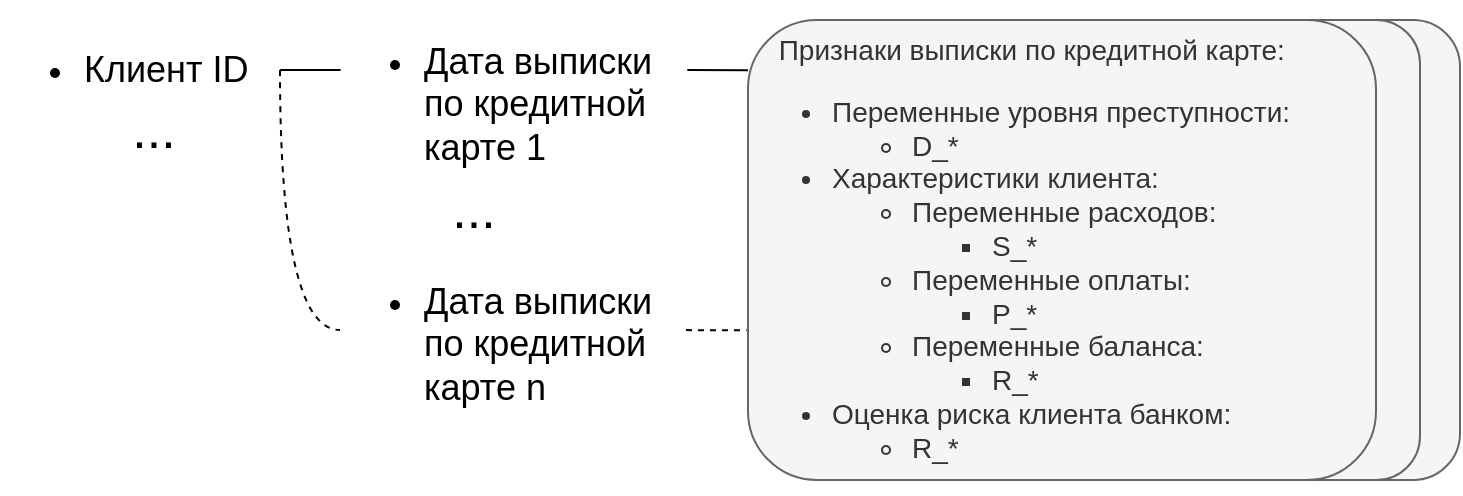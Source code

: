 <mxfile version="20.8.9" type="github">
  <diagram id="pZF7BrZM8KYYfmaUWbH-" name="Page-1">
    <mxGraphModel dx="1430" dy="797" grid="1" gridSize="10" guides="1" tooltips="1" connect="1" arrows="1" fold="1" page="1" pageScale="1" pageWidth="827" pageHeight="1169" math="0" shadow="0">
      <root>
        <mxCell id="0" />
        <mxCell id="1" parent="0" />
        <mxCell id="w4F0DA9J7AdauBMP3hV4-64" value="" style="rounded=1;whiteSpace=wrap;html=1;shadow=0;labelBackgroundColor=none;labelBorderColor=none;strokeColor=#666666;fontSize=20;fillColor=#f5f5f5;fontColor=#333333;" parent="1" vertex="1">
          <mxGeometry x="614" y="320" width="156" height="230" as="geometry" />
        </mxCell>
        <mxCell id="w4F0DA9J7AdauBMP3hV4-63" value="" style="rounded=1;whiteSpace=wrap;html=1;shadow=0;labelBackgroundColor=none;labelBorderColor=none;strokeColor=#666666;fontSize=20;fillColor=#f5f5f5;fontColor=#333333;" parent="1" vertex="1">
          <mxGeometry x="604" y="320" width="146" height="230" as="geometry" />
        </mxCell>
        <mxCell id="w4F0DA9J7AdauBMP3hV4-56" style="edgeStyle=orthogonalEdgeStyle;rounded=0;orthogonalLoop=1;jettySize=auto;html=1;exitX=1;exitY=0.5;exitDx=0;exitDy=0;entryX=0.002;entryY=0.387;entryDx=0;entryDy=0;entryPerimeter=0;fontSize=20;endArrow=none;endFill=0;" parent="1" source="w4F0DA9J7AdauBMP3hV4-1" target="w4F0DA9J7AdauBMP3hV4-2" edge="1">
          <mxGeometry relative="1" as="geometry" />
        </mxCell>
        <mxCell id="w4F0DA9J7AdauBMP3hV4-60" style="edgeStyle=orthogonalEdgeStyle;rounded=0;orthogonalLoop=1;jettySize=auto;html=1;exitX=1;exitY=0.5;exitDx=0;exitDy=0;fontSize=20;endArrow=none;endFill=0;elbow=vertical;curved=1;dashed=1;entryX=0;entryY=0.5;entryDx=0;entryDy=0;" parent="1" source="w4F0DA9J7AdauBMP3hV4-1" edge="1" target="7m_Gkb00Riiuzn-rtBAX-3">
          <mxGeometry relative="1" as="geometry">
            <mxPoint x="200" y="415" as="targetPoint" />
            <Array as="points">
              <mxPoint x="180" y="475" />
            </Array>
          </mxGeometry>
        </mxCell>
        <mxCell id="w4F0DA9J7AdauBMP3hV4-1" value="&lt;ul style=&quot;font-size: 18px;&quot;&gt;&lt;li style=&quot;font-size: 18px;&quot;&gt;Клиент ID&amp;nbsp;&lt;/li&gt;&lt;/ul&gt;" style="text;strokeColor=none;fillColor=none;html=1;whiteSpace=wrap;verticalAlign=middle;overflow=hidden;fontSize=18;" parent="1" vertex="1">
          <mxGeometry x="40" y="310" width="140" height="70" as="geometry" />
        </mxCell>
        <mxCell id="w4F0DA9J7AdauBMP3hV4-2" value="&lt;ul style=&quot;font-size: 18px;&quot;&gt;&lt;li style=&quot;font-size: 18px;&quot;&gt;Дата выписки по кредитной карте 1&lt;/li&gt;&lt;/ul&gt;" style="text;strokeColor=none;fillColor=none;html=1;whiteSpace=wrap;verticalAlign=middle;overflow=hidden;rounded=1;arcSize=50;shadow=0;align=left;fontSize=18;" parent="1" vertex="1">
          <mxGeometry x="210" y="310" width="168" height="90" as="geometry" />
        </mxCell>
        <mxCell id="w4F0DA9J7AdauBMP3hV4-5" value="..." style="text;html=1;strokeColor=none;fillColor=none;align=center;verticalAlign=middle;whiteSpace=wrap;rounded=0;fontSize=26;" parent="1" vertex="1">
          <mxGeometry x="250" y="400" width="54" height="30" as="geometry" />
        </mxCell>
        <mxCell id="w4F0DA9J7AdauBMP3hV4-35" value="&amp;nbsp; &amp;nbsp; &lt;font style=&quot;font-size: 14px;&quot;&gt;Признаки выписки по кредитной карте:&lt;br&gt;&lt;/font&gt;&lt;ul style=&quot;font-size: 14px;&quot;&gt;&lt;li style=&quot;&quot;&gt;&lt;font style=&quot;font-size: 14px;&quot;&gt;Переменные уровня преступности:&lt;/font&gt;&lt;/li&gt;&lt;ul style=&quot;&quot;&gt;&lt;li&gt;&lt;font style=&quot;font-size: 14px;&quot;&gt;D_*&amp;nbsp;&lt;/font&gt;&lt;/li&gt;&lt;/ul&gt;&lt;li style=&quot;&quot;&gt;&lt;font style=&quot;font-size: 14px;&quot;&gt;Характеристики клиента:&lt;/font&gt;&lt;/li&gt;&lt;ul style=&quot;&quot;&gt;&lt;li&gt;&lt;font style=&quot;font-size: 14px;&quot;&gt;Переменные расходов:&lt;/font&gt;&lt;/li&gt;&lt;ul&gt;&lt;li&gt;&lt;font style=&quot;font-size: 14px;&quot;&gt;S_*&lt;/font&gt;&lt;/li&gt;&lt;/ul&gt;&lt;li&gt;&lt;font style=&quot;font-size: 14px;&quot;&gt;Переменные оплаты:&lt;/font&gt;&lt;/li&gt;&lt;ul&gt;&lt;li&gt;&lt;font style=&quot;font-size: 14px;&quot;&gt;P_*&lt;/font&gt;&lt;/li&gt;&lt;/ul&gt;&lt;li&gt;&lt;font style=&quot;font-size: 14px;&quot;&gt;Переменные баланса:&lt;/font&gt;&lt;/li&gt;&lt;ul&gt;&lt;li&gt;&lt;font style=&quot;font-size: 14px;&quot;&gt;R_*&lt;/font&gt;&lt;/li&gt;&lt;/ul&gt;&lt;/ul&gt;&lt;li style=&quot;&quot;&gt;&lt;font style=&quot;font-size: 14px;&quot;&gt;Оценка риска клиента банком:&lt;/font&gt;&lt;/li&gt;&lt;ul style=&quot;&quot;&gt;&lt;li style=&quot;&quot;&gt;&lt;font style=&quot;font-size: 14px;&quot;&gt;R_*&lt;/font&gt;&lt;/li&gt;&lt;/ul&gt;&lt;/ul&gt;" style="rounded=1;html=1;align=left;verticalAlign=top;labelBackgroundColor=none;labelBorderColor=none;whiteSpace=wrap;spacing=2;fillColor=#f5f5f5;strokeColor=#666666;fontColor=#333333;" parent="1" vertex="1">
          <mxGeometry x="414" y="320" width="314" height="230" as="geometry" />
        </mxCell>
        <mxCell id="w4F0DA9J7AdauBMP3hV4-55" value="..." style="text;html=1;strokeColor=none;fillColor=none;align=center;verticalAlign=middle;whiteSpace=wrap;rounded=0;fontSize=26;" parent="1" vertex="1">
          <mxGeometry x="90" y="360" width="54" height="30" as="geometry" />
        </mxCell>
        <mxCell id="7m_Gkb00Riiuzn-rtBAX-3" value="&lt;ul style=&quot;font-size: 18px;&quot;&gt;&lt;li style=&quot;font-size: 18px;&quot;&gt;Дата выписки по кредитной карте n&lt;/li&gt;&lt;/ul&gt;" style="text;strokeColor=none;fillColor=none;html=1;whiteSpace=wrap;verticalAlign=middle;overflow=hidden;rounded=1;arcSize=50;shadow=0;align=left;fontSize=18;" vertex="1" parent="1">
          <mxGeometry x="210" y="430" width="168" height="90" as="geometry" />
        </mxCell>
        <mxCell id="7m_Gkb00Riiuzn-rtBAX-5" style="edgeStyle=orthogonalEdgeStyle;rounded=0;orthogonalLoop=1;jettySize=auto;html=1;exitX=1;exitY=0.5;exitDx=0;exitDy=0;entryX=0.002;entryY=0.387;entryDx=0;entryDy=0;entryPerimeter=0;fontSize=20;endArrow=none;endFill=0;" edge="1" parent="1">
          <mxGeometry relative="1" as="geometry">
            <mxPoint x="383.66" y="345.06" as="sourcePoint" />
            <mxPoint x="413.996" y="344.89" as="targetPoint" />
          </mxGeometry>
        </mxCell>
        <mxCell id="7m_Gkb00Riiuzn-rtBAX-6" style="edgeStyle=orthogonalEdgeStyle;rounded=0;orthogonalLoop=1;jettySize=auto;html=1;exitX=1;exitY=0.5;exitDx=0;exitDy=0;entryX=0.002;entryY=0.387;entryDx=0;entryDy=0;entryPerimeter=0;fontSize=20;endArrow=none;endFill=0;dashed=1;" edge="1" parent="1">
          <mxGeometry relative="1" as="geometry">
            <mxPoint x="383.0" y="475.06" as="sourcePoint" />
            <mxPoint x="413.336" y="474.89" as="targetPoint" />
          </mxGeometry>
        </mxCell>
      </root>
    </mxGraphModel>
  </diagram>
</mxfile>
